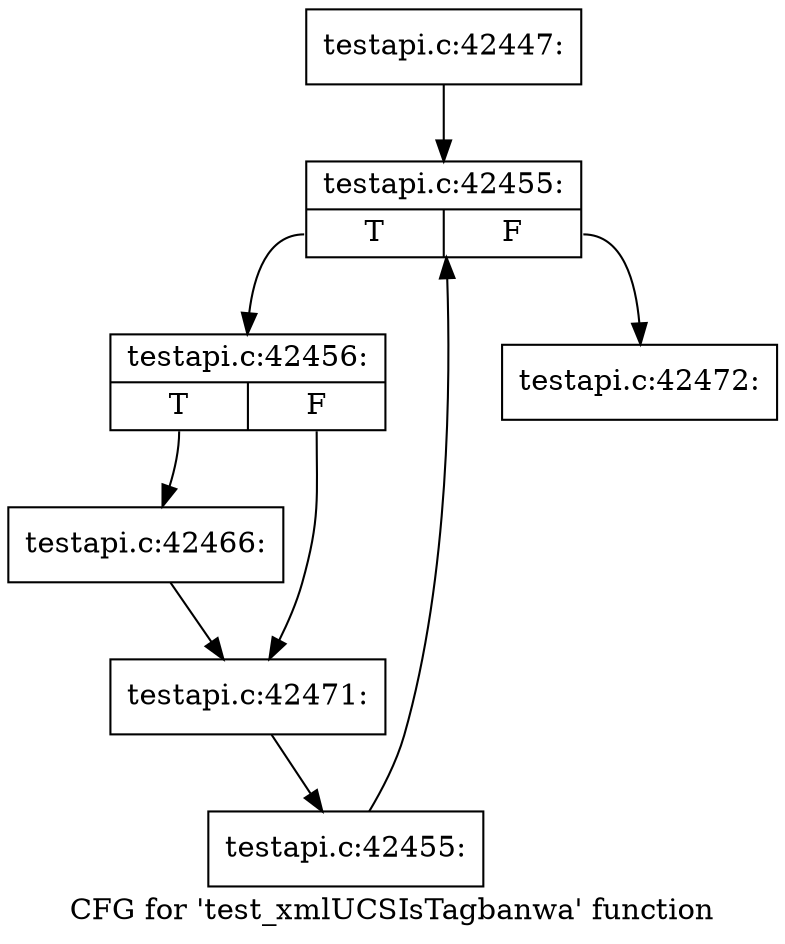 digraph "CFG for 'test_xmlUCSIsTagbanwa' function" {
	label="CFG for 'test_xmlUCSIsTagbanwa' function";

	Node0x57a2d10 [shape=record,label="{testapi.c:42447:}"];
	Node0x57a2d10 -> Node0x57ab7c0;
	Node0x57ab7c0 [shape=record,label="{testapi.c:42455:|{<s0>T|<s1>F}}"];
	Node0x57ab7c0:s0 -> Node0x57abaa0;
	Node0x57ab7c0:s1 -> Node0x57ab620;
	Node0x57abaa0 [shape=record,label="{testapi.c:42456:|{<s0>T|<s1>F}}"];
	Node0x57abaa0:s0 -> Node0x57ac8f0;
	Node0x57abaa0:s1 -> Node0x57ad0c0;
	Node0x57ac8f0 [shape=record,label="{testapi.c:42466:}"];
	Node0x57ac8f0 -> Node0x57ad0c0;
	Node0x57ad0c0 [shape=record,label="{testapi.c:42471:}"];
	Node0x57ad0c0 -> Node0x57aba10;
	Node0x57aba10 [shape=record,label="{testapi.c:42455:}"];
	Node0x57aba10 -> Node0x57ab7c0;
	Node0x57ab620 [shape=record,label="{testapi.c:42472:}"];
}
